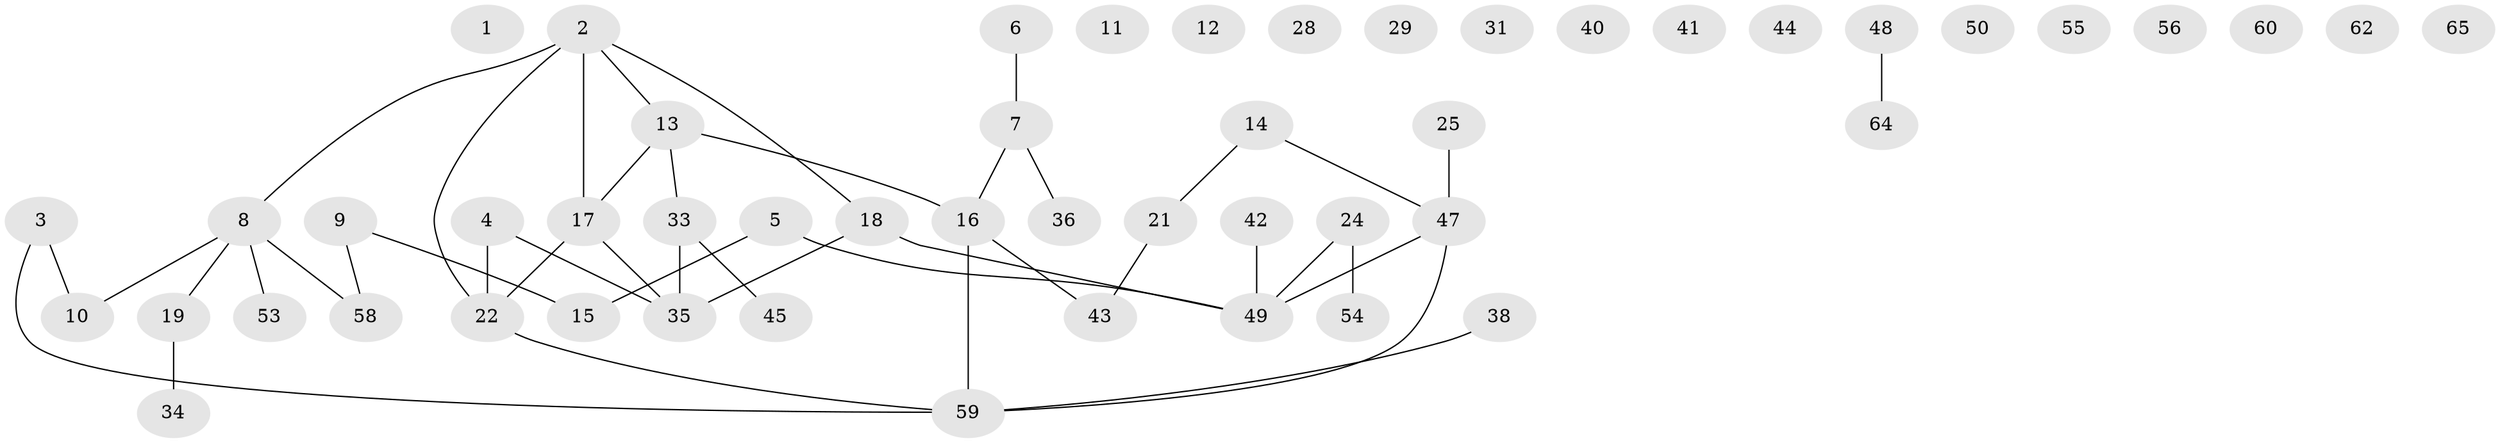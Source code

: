// Generated by graph-tools (version 1.1) at 2025/23/03/03/25 07:23:27]
// undirected, 51 vertices, 44 edges
graph export_dot {
graph [start="1"]
  node [color=gray90,style=filled];
  1;
  2 [super="+52"];
  3 [super="+30"];
  4 [super="+61"];
  5;
  6;
  7 [super="+39"];
  8 [super="+37"];
  9;
  10;
  11;
  12;
  13 [super="+32"];
  14;
  15 [super="+26"];
  16 [super="+20"];
  17;
  18 [super="+23"];
  19;
  21 [super="+46"];
  22 [super="+27"];
  24;
  25;
  28;
  29;
  31;
  33;
  34;
  35 [super="+66"];
  36;
  38;
  40;
  41;
  42;
  43;
  44;
  45;
  47 [super="+57"];
  48;
  49 [super="+51"];
  50;
  53;
  54;
  55;
  56;
  58 [super="+67"];
  59 [super="+63"];
  60;
  62;
  64;
  65;
  2 -- 8;
  2 -- 17;
  2 -- 22;
  2 -- 13;
  2 -- 18;
  3 -- 59;
  3 -- 10;
  4 -- 35;
  4 -- 22;
  5 -- 49;
  5 -- 15;
  6 -- 7;
  7 -- 16;
  7 -- 36;
  8 -- 10;
  8 -- 53;
  8 -- 58;
  8 -- 19;
  9 -- 15;
  9 -- 58;
  13 -- 33;
  13 -- 16;
  13 -- 17;
  14 -- 47;
  14 -- 21;
  16 -- 59;
  16 -- 43;
  17 -- 22;
  17 -- 35;
  18 -- 49;
  18 -- 35;
  19 -- 34;
  21 -- 43;
  22 -- 59;
  24 -- 54;
  24 -- 49;
  25 -- 47;
  33 -- 45;
  33 -- 35;
  38 -- 59;
  42 -- 49;
  47 -- 49;
  47 -- 59;
  48 -- 64;
}
